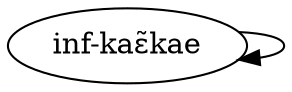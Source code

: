 digraph  {
	node [label="\N"];
	"inf-kaêkaE"	 [cell=inf,
		label="inf-kaɛ̃kae",
		tense=inf,
		weight=1.0];
	"inf-kaêkaE" -> "inf-kaêkaE"	 [weight=1.0];
}

